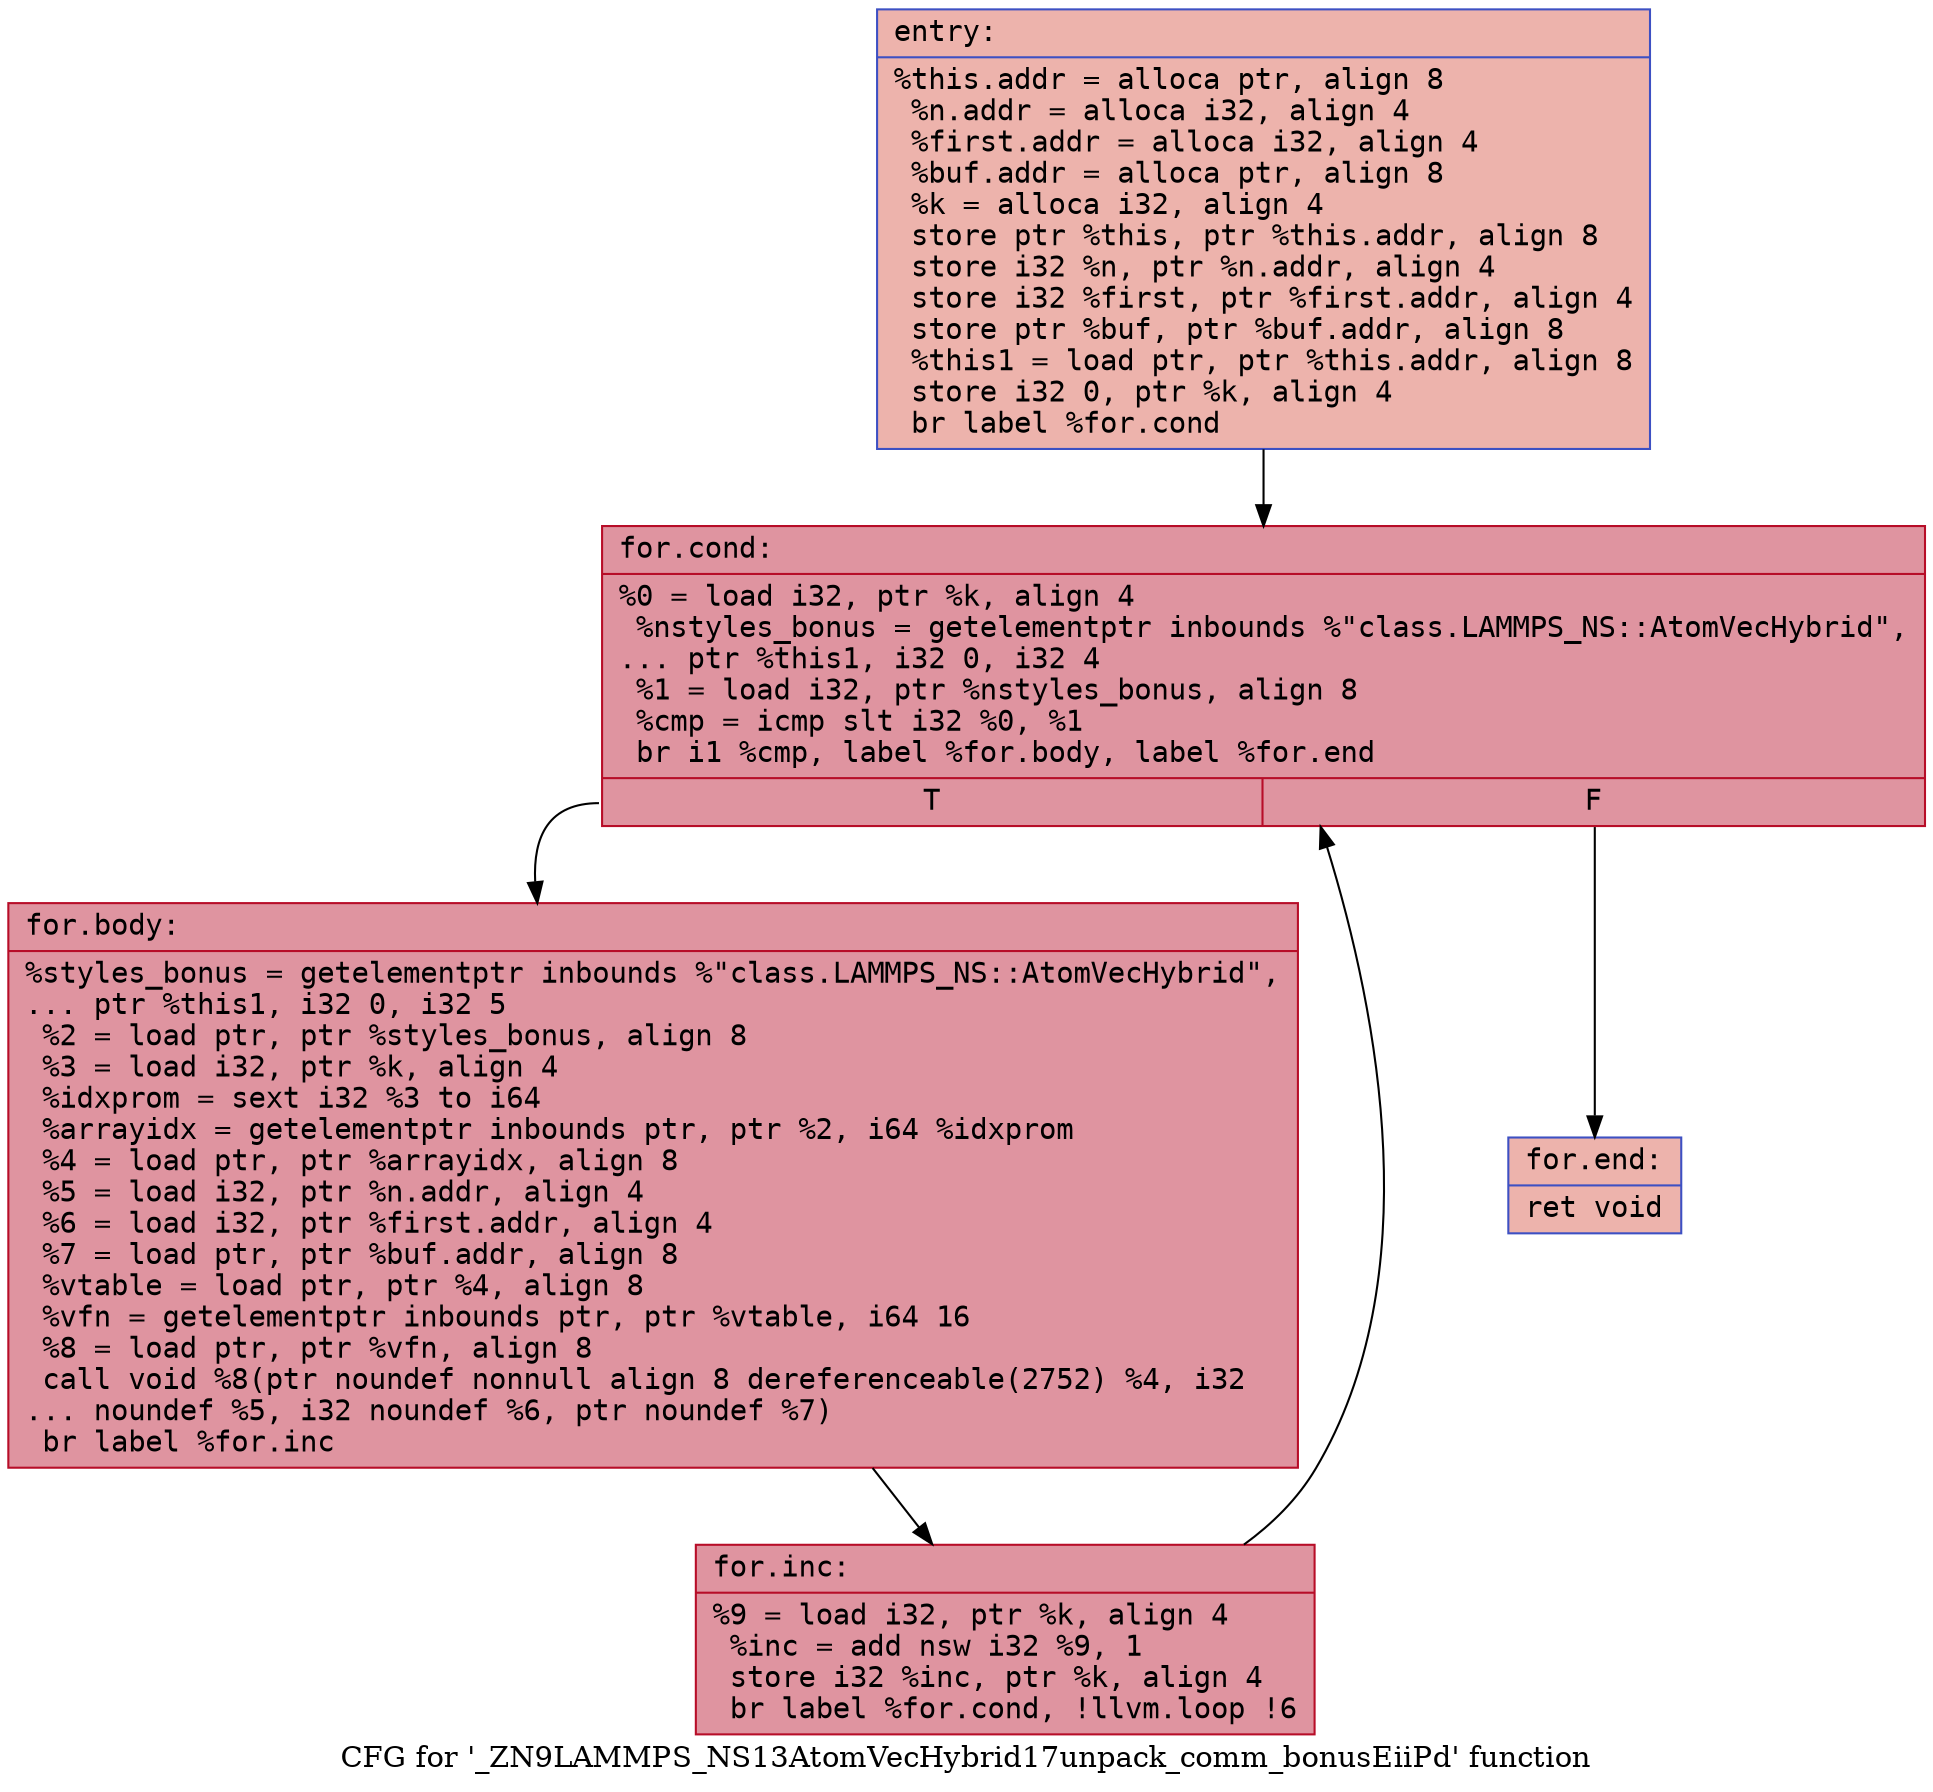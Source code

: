 digraph "CFG for '_ZN9LAMMPS_NS13AtomVecHybrid17unpack_comm_bonusEiiPd' function" {
	label="CFG for '_ZN9LAMMPS_NS13AtomVecHybrid17unpack_comm_bonusEiiPd' function";

	Node0x557e2af72f20 [shape=record,color="#3d50c3ff", style=filled, fillcolor="#d6524470" fontname="Courier",label="{entry:\l|  %this.addr = alloca ptr, align 8\l  %n.addr = alloca i32, align 4\l  %first.addr = alloca i32, align 4\l  %buf.addr = alloca ptr, align 8\l  %k = alloca i32, align 4\l  store ptr %this, ptr %this.addr, align 8\l  store i32 %n, ptr %n.addr, align 4\l  store i32 %first, ptr %first.addr, align 4\l  store ptr %buf, ptr %buf.addr, align 8\l  %this1 = load ptr, ptr %this.addr, align 8\l  store i32 0, ptr %k, align 4\l  br label %for.cond\l}"];
	Node0x557e2af72f20 -> Node0x557e2af735d0[tooltip="entry -> for.cond\nProbability 100.00%" ];
	Node0x557e2af735d0 [shape=record,color="#b70d28ff", style=filled, fillcolor="#b70d2870" fontname="Courier",label="{for.cond:\l|  %0 = load i32, ptr %k, align 4\l  %nstyles_bonus = getelementptr inbounds %\"class.LAMMPS_NS::AtomVecHybrid\",\l... ptr %this1, i32 0, i32 4\l  %1 = load i32, ptr %nstyles_bonus, align 8\l  %cmp = icmp slt i32 %0, %1\l  br i1 %cmp, label %for.body, label %for.end\l|{<s0>T|<s1>F}}"];
	Node0x557e2af735d0:s0 -> Node0x557e2af73b00[tooltip="for.cond -> for.body\nProbability 96.88%" ];
	Node0x557e2af735d0:s1 -> Node0x557e2af73b80[tooltip="for.cond -> for.end\nProbability 3.12%" ];
	Node0x557e2af73b00 [shape=record,color="#b70d28ff", style=filled, fillcolor="#b70d2870" fontname="Courier",label="{for.body:\l|  %styles_bonus = getelementptr inbounds %\"class.LAMMPS_NS::AtomVecHybrid\",\l... ptr %this1, i32 0, i32 5\l  %2 = load ptr, ptr %styles_bonus, align 8\l  %3 = load i32, ptr %k, align 4\l  %idxprom = sext i32 %3 to i64\l  %arrayidx = getelementptr inbounds ptr, ptr %2, i64 %idxprom\l  %4 = load ptr, ptr %arrayidx, align 8\l  %5 = load i32, ptr %n.addr, align 4\l  %6 = load i32, ptr %first.addr, align 4\l  %7 = load ptr, ptr %buf.addr, align 8\l  %vtable = load ptr, ptr %4, align 8\l  %vfn = getelementptr inbounds ptr, ptr %vtable, i64 16\l  %8 = load ptr, ptr %vfn, align 8\l  call void %8(ptr noundef nonnull align 8 dereferenceable(2752) %4, i32\l... noundef %5, i32 noundef %6, ptr noundef %7)\l  br label %for.inc\l}"];
	Node0x557e2af73b00 -> Node0x557e2af745c0[tooltip="for.body -> for.inc\nProbability 100.00%" ];
	Node0x557e2af745c0 [shape=record,color="#b70d28ff", style=filled, fillcolor="#b70d2870" fontname="Courier",label="{for.inc:\l|  %9 = load i32, ptr %k, align 4\l  %inc = add nsw i32 %9, 1\l  store i32 %inc, ptr %k, align 4\l  br label %for.cond, !llvm.loop !6\l}"];
	Node0x557e2af745c0 -> Node0x557e2af735d0[tooltip="for.inc -> for.cond\nProbability 100.00%" ];
	Node0x557e2af73b80 [shape=record,color="#3d50c3ff", style=filled, fillcolor="#d6524470" fontname="Courier",label="{for.end:\l|  ret void\l}"];
}
